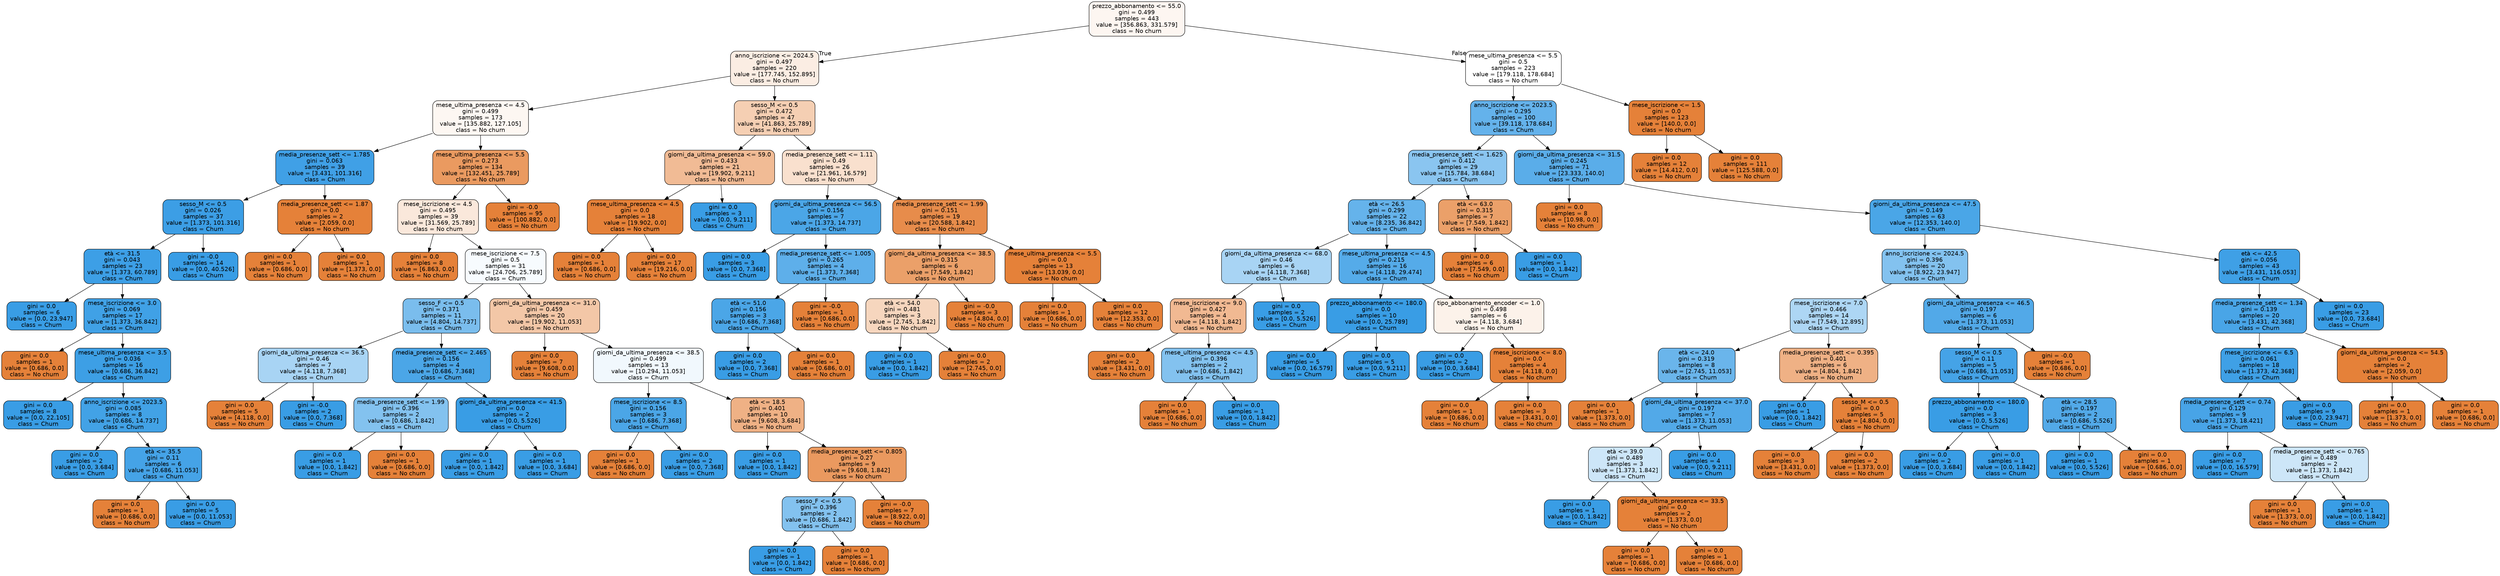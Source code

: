 digraph Tree {
node [shape=box, style="filled, rounded", color="black", fontname="helvetica"] ;
edge [fontname="helvetica"] ;
0 [label="prezzo_abbonamento <= 55.0\ngini = 0.499\nsamples = 443\nvalue = [356.863, 331.579]\nclass = No churn", fillcolor="#fdf6f1"] ;
1 [label="anno_iscrizione <= 2024.5\ngini = 0.497\nsamples = 220\nvalue = [177.745, 152.895]\nclass = No churn", fillcolor="#fbede3"] ;
0 -> 1 [labeldistance=2.5, labelangle=45, headlabel="True"] ;
2 [label="mese_ultima_presenza <= 4.5\ngini = 0.499\nsamples = 173\nvalue = [135.882, 127.105]\nclass = No churn", fillcolor="#fdf7f2"] ;
1 -> 2 ;
3 [label="media_presenze_sett <= 1.785\ngini = 0.063\nsamples = 39\nvalue = [3.431, 101.316]\nclass = Churn", fillcolor="#40a0e6"] ;
2 -> 3 ;
4 [label="sesso_M <= 0.5\ngini = 0.026\nsamples = 37\nvalue = [1.373, 101.316]\nclass = Churn", fillcolor="#3c9ee5"] ;
3 -> 4 ;
5 [label="età <= 31.5\ngini = 0.043\nsamples = 23\nvalue = [1.373, 60.789]\nclass = Churn", fillcolor="#3d9fe6"] ;
4 -> 5 ;
6 [label="gini = 0.0\nsamples = 6\nvalue = [0.0, 23.947]\nclass = Churn", fillcolor="#399de5"] ;
5 -> 6 ;
7 [label="mese_iscrizione <= 3.0\ngini = 0.069\nsamples = 17\nvalue = [1.373, 36.842]\nclass = Churn", fillcolor="#40a1e6"] ;
5 -> 7 ;
8 [label="gini = 0.0\nsamples = 1\nvalue = [0.686, 0.0]\nclass = No churn", fillcolor="#e58139"] ;
7 -> 8 ;
9 [label="mese_ultima_presenza <= 3.5\ngini = 0.036\nsamples = 16\nvalue = [0.686, 36.842]\nclass = Churn", fillcolor="#3d9fe5"] ;
7 -> 9 ;
10 [label="gini = 0.0\nsamples = 8\nvalue = [0.0, 22.105]\nclass = Churn", fillcolor="#399de5"] ;
9 -> 10 ;
11 [label="anno_iscrizione <= 2023.5\ngini = 0.085\nsamples = 8\nvalue = [0.686, 14.737]\nclass = Churn", fillcolor="#42a2e6"] ;
9 -> 11 ;
12 [label="gini = 0.0\nsamples = 2\nvalue = [0.0, 3.684]\nclass = Churn", fillcolor="#399de5"] ;
11 -> 12 ;
13 [label="età <= 35.5\ngini = 0.11\nsamples = 6\nvalue = [0.686, 11.053]\nclass = Churn", fillcolor="#45a3e7"] ;
11 -> 13 ;
14 [label="gini = 0.0\nsamples = 1\nvalue = [0.686, 0.0]\nclass = No churn", fillcolor="#e58139"] ;
13 -> 14 ;
15 [label="gini = 0.0\nsamples = 5\nvalue = [0.0, 11.053]\nclass = Churn", fillcolor="#399de5"] ;
13 -> 15 ;
16 [label="gini = -0.0\nsamples = 14\nvalue = [0.0, 40.526]\nclass = Churn", fillcolor="#399de5"] ;
4 -> 16 ;
17 [label="media_presenze_sett <= 1.87\ngini = 0.0\nsamples = 2\nvalue = [2.059, 0.0]\nclass = No churn", fillcolor="#e58139"] ;
3 -> 17 ;
18 [label="gini = 0.0\nsamples = 1\nvalue = [0.686, 0.0]\nclass = No churn", fillcolor="#e58139"] ;
17 -> 18 ;
19 [label="gini = 0.0\nsamples = 1\nvalue = [1.373, 0.0]\nclass = No churn", fillcolor="#e58139"] ;
17 -> 19 ;
20 [label="mese_ultima_presenza <= 5.5\ngini = 0.273\nsamples = 134\nvalue = [132.451, 25.789]\nclass = No churn", fillcolor="#ea9a60"] ;
2 -> 20 ;
21 [label="mese_iscrizione <= 4.5\ngini = 0.495\nsamples = 39\nvalue = [31.569, 25.789]\nclass = No churn", fillcolor="#fae8db"] ;
20 -> 21 ;
22 [label="gini = 0.0\nsamples = 8\nvalue = [6.863, 0.0]\nclass = No churn", fillcolor="#e58139"] ;
21 -> 22 ;
23 [label="mese_iscrizione <= 7.5\ngini = 0.5\nsamples = 31\nvalue = [24.706, 25.789]\nclass = Churn", fillcolor="#f7fbfe"] ;
21 -> 23 ;
24 [label="sesso_F <= 0.5\ngini = 0.371\nsamples = 11\nvalue = [4.804, 14.737]\nclass = Churn", fillcolor="#7abded"] ;
23 -> 24 ;
25 [label="giorni_da_ultima_presenza <= 36.5\ngini = 0.46\nsamples = 7\nvalue = [4.118, 7.368]\nclass = Churn", fillcolor="#a8d4f4"] ;
24 -> 25 ;
26 [label="gini = 0.0\nsamples = 5\nvalue = [4.118, 0.0]\nclass = No churn", fillcolor="#e58139"] ;
25 -> 26 ;
27 [label="gini = -0.0\nsamples = 2\nvalue = [0.0, 7.368]\nclass = Churn", fillcolor="#399de5"] ;
25 -> 27 ;
28 [label="media_presenze_sett <= 2.465\ngini = 0.156\nsamples = 4\nvalue = [0.686, 7.368]\nclass = Churn", fillcolor="#4ba6e7"] ;
24 -> 28 ;
29 [label="media_presenze_sett <= 1.99\ngini = 0.396\nsamples = 2\nvalue = [0.686, 1.842]\nclass = Churn", fillcolor="#83c2ef"] ;
28 -> 29 ;
30 [label="gini = 0.0\nsamples = 1\nvalue = [0.0, 1.842]\nclass = Churn", fillcolor="#399de5"] ;
29 -> 30 ;
31 [label="gini = 0.0\nsamples = 1\nvalue = [0.686, 0.0]\nclass = No churn", fillcolor="#e58139"] ;
29 -> 31 ;
32 [label="giorni_da_ultima_presenza <= 41.5\ngini = 0.0\nsamples = 2\nvalue = [0.0, 5.526]\nclass = Churn", fillcolor="#399de5"] ;
28 -> 32 ;
33 [label="gini = 0.0\nsamples = 1\nvalue = [0.0, 1.842]\nclass = Churn", fillcolor="#399de5"] ;
32 -> 33 ;
34 [label="gini = 0.0\nsamples = 1\nvalue = [0.0, 3.684]\nclass = Churn", fillcolor="#399de5"] ;
32 -> 34 ;
35 [label="giorni_da_ultima_presenza <= 31.0\ngini = 0.459\nsamples = 20\nvalue = [19.902, 11.053]\nclass = No churn", fillcolor="#f3c7a7"] ;
23 -> 35 ;
36 [label="gini = 0.0\nsamples = 7\nvalue = [9.608, 0.0]\nclass = No churn", fillcolor="#e58139"] ;
35 -> 36 ;
37 [label="giorni_da_ultima_presenza <= 38.5\ngini = 0.499\nsamples = 13\nvalue = [10.294, 11.053]\nclass = Churn", fillcolor="#f1f8fd"] ;
35 -> 37 ;
38 [label="mese_iscrizione <= 8.5\ngini = 0.156\nsamples = 3\nvalue = [0.686, 7.368]\nclass = Churn", fillcolor="#4ba6e7"] ;
37 -> 38 ;
39 [label="gini = 0.0\nsamples = 1\nvalue = [0.686, 0.0]\nclass = No churn", fillcolor="#e58139"] ;
38 -> 39 ;
40 [label="gini = 0.0\nsamples = 2\nvalue = [0.0, 7.368]\nclass = Churn", fillcolor="#399de5"] ;
38 -> 40 ;
41 [label="età <= 18.5\ngini = 0.401\nsamples = 10\nvalue = [9.608, 3.684]\nclass = No churn", fillcolor="#efb185"] ;
37 -> 41 ;
42 [label="gini = 0.0\nsamples = 1\nvalue = [0.0, 1.842]\nclass = Churn", fillcolor="#399de5"] ;
41 -> 42 ;
43 [label="media_presenze_sett <= 0.805\ngini = 0.27\nsamples = 9\nvalue = [9.608, 1.842]\nclass = No churn", fillcolor="#ea995f"] ;
41 -> 43 ;
44 [label="sesso_F <= 0.5\ngini = 0.396\nsamples = 2\nvalue = [0.686, 1.842]\nclass = Churn", fillcolor="#83c2ef"] ;
43 -> 44 ;
45 [label="gini = 0.0\nsamples = 1\nvalue = [0.0, 1.842]\nclass = Churn", fillcolor="#399de5"] ;
44 -> 45 ;
46 [label="gini = 0.0\nsamples = 1\nvalue = [0.686, 0.0]\nclass = No churn", fillcolor="#e58139"] ;
44 -> 46 ;
47 [label="gini = -0.0\nsamples = 7\nvalue = [8.922, 0.0]\nclass = No churn", fillcolor="#e58139"] ;
43 -> 47 ;
48 [label="gini = -0.0\nsamples = 95\nvalue = [100.882, 0.0]\nclass = No churn", fillcolor="#e58139"] ;
20 -> 48 ;
49 [label="sesso_M <= 0.5\ngini = 0.472\nsamples = 47\nvalue = [41.863, 25.789]\nclass = No churn", fillcolor="#f5cfb3"] ;
1 -> 49 ;
50 [label="giorni_da_ultima_presenza <= 59.0\ngini = 0.433\nsamples = 21\nvalue = [19.902, 9.211]\nclass = No churn", fillcolor="#f1bb95"] ;
49 -> 50 ;
51 [label="mese_ultima_presenza <= 4.5\ngini = 0.0\nsamples = 18\nvalue = [19.902, 0.0]\nclass = No churn", fillcolor="#e58139"] ;
50 -> 51 ;
52 [label="gini = 0.0\nsamples = 1\nvalue = [0.686, 0.0]\nclass = No churn", fillcolor="#e58139"] ;
51 -> 52 ;
53 [label="gini = 0.0\nsamples = 17\nvalue = [19.216, 0.0]\nclass = No churn", fillcolor="#e58139"] ;
51 -> 53 ;
54 [label="gini = 0.0\nsamples = 3\nvalue = [0.0, 9.211]\nclass = Churn", fillcolor="#399de5"] ;
50 -> 54 ;
55 [label="media_presenze_sett <= 1.11\ngini = 0.49\nsamples = 26\nvalue = [21.961, 16.579]\nclass = No churn", fillcolor="#f9e0ce"] ;
49 -> 55 ;
56 [label="giorni_da_ultima_presenza <= 56.5\ngini = 0.156\nsamples = 7\nvalue = [1.373, 14.737]\nclass = Churn", fillcolor="#4ba6e7"] ;
55 -> 56 ;
57 [label="gini = 0.0\nsamples = 3\nvalue = [0.0, 7.368]\nclass = Churn", fillcolor="#399de5"] ;
56 -> 57 ;
58 [label="media_presenze_sett <= 1.005\ngini = 0.265\nsamples = 4\nvalue = [1.373, 7.368]\nclass = Churn", fillcolor="#5eafea"] ;
56 -> 58 ;
59 [label="età <= 51.0\ngini = 0.156\nsamples = 3\nvalue = [0.686, 7.368]\nclass = Churn", fillcolor="#4ba6e7"] ;
58 -> 59 ;
60 [label="gini = 0.0\nsamples = 2\nvalue = [0.0, 7.368]\nclass = Churn", fillcolor="#399de5"] ;
59 -> 60 ;
61 [label="gini = 0.0\nsamples = 1\nvalue = [0.686, 0.0]\nclass = No churn", fillcolor="#e58139"] ;
59 -> 61 ;
62 [label="gini = -0.0\nsamples = 1\nvalue = [0.686, 0.0]\nclass = No churn", fillcolor="#e58139"] ;
58 -> 62 ;
63 [label="media_presenze_sett <= 1.99\ngini = 0.151\nsamples = 19\nvalue = [20.588, 1.842]\nclass = No churn", fillcolor="#e78c4b"] ;
55 -> 63 ;
64 [label="giorni_da_ultima_presenza <= 38.5\ngini = 0.315\nsamples = 6\nvalue = [7.549, 1.842]\nclass = No churn", fillcolor="#eba069"] ;
63 -> 64 ;
65 [label="età <= 54.0\ngini = 0.481\nsamples = 3\nvalue = [2.745, 1.842]\nclass = No churn", fillcolor="#f6d6be"] ;
64 -> 65 ;
66 [label="gini = 0.0\nsamples = 1\nvalue = [0.0, 1.842]\nclass = Churn", fillcolor="#399de5"] ;
65 -> 66 ;
67 [label="gini = 0.0\nsamples = 2\nvalue = [2.745, 0.0]\nclass = No churn", fillcolor="#e58139"] ;
65 -> 67 ;
68 [label="gini = -0.0\nsamples = 3\nvalue = [4.804, 0.0]\nclass = No churn", fillcolor="#e58139"] ;
64 -> 68 ;
69 [label="mese_ultima_presenza <= 5.5\ngini = 0.0\nsamples = 13\nvalue = [13.039, 0.0]\nclass = No churn", fillcolor="#e58139"] ;
63 -> 69 ;
70 [label="gini = 0.0\nsamples = 1\nvalue = [0.686, 0.0]\nclass = No churn", fillcolor="#e58139"] ;
69 -> 70 ;
71 [label="gini = 0.0\nsamples = 12\nvalue = [12.353, 0.0]\nclass = No churn", fillcolor="#e58139"] ;
69 -> 71 ;
72 [label="mese_ultima_presenza <= 5.5\ngini = 0.5\nsamples = 223\nvalue = [179.118, 178.684]\nclass = No churn", fillcolor="#ffffff"] ;
0 -> 72 [labeldistance=2.5, labelangle=-45, headlabel="False"] ;
73 [label="anno_iscrizione <= 2023.5\ngini = 0.295\nsamples = 100\nvalue = [39.118, 178.684]\nclass = Churn", fillcolor="#64b2eb"] ;
72 -> 73 ;
74 [label="media_presenze_sett <= 1.625\ngini = 0.412\nsamples = 29\nvalue = [15.784, 38.684]\nclass = Churn", fillcolor="#8ac5f0"] ;
73 -> 74 ;
75 [label="età <= 26.5\ngini = 0.299\nsamples = 22\nvalue = [8.235, 36.842]\nclass = Churn", fillcolor="#65b3eb"] ;
74 -> 75 ;
76 [label="giorni_da_ultima_presenza <= 68.0\ngini = 0.46\nsamples = 6\nvalue = [4.118, 7.368]\nclass = Churn", fillcolor="#a8d4f4"] ;
75 -> 76 ;
77 [label="mese_iscrizione <= 9.0\ngini = 0.427\nsamples = 4\nvalue = [4.118, 1.842]\nclass = No churn", fillcolor="#f1b992"] ;
76 -> 77 ;
78 [label="gini = 0.0\nsamples = 2\nvalue = [3.431, 0.0]\nclass = No churn", fillcolor="#e58139"] ;
77 -> 78 ;
79 [label="mese_ultima_presenza <= 4.5\ngini = 0.396\nsamples = 2\nvalue = [0.686, 1.842]\nclass = Churn", fillcolor="#83c2ef"] ;
77 -> 79 ;
80 [label="gini = 0.0\nsamples = 1\nvalue = [0.686, 0.0]\nclass = No churn", fillcolor="#e58139"] ;
79 -> 80 ;
81 [label="gini = 0.0\nsamples = 1\nvalue = [0.0, 1.842]\nclass = Churn", fillcolor="#399de5"] ;
79 -> 81 ;
82 [label="gini = 0.0\nsamples = 2\nvalue = [0.0, 5.526]\nclass = Churn", fillcolor="#399de5"] ;
76 -> 82 ;
83 [label="mese_ultima_presenza <= 4.5\ngini = 0.215\nsamples = 16\nvalue = [4.118, 29.474]\nclass = Churn", fillcolor="#55abe9"] ;
75 -> 83 ;
84 [label="prezzo_abbonamento <= 180.0\ngini = 0.0\nsamples = 10\nvalue = [0.0, 25.789]\nclass = Churn", fillcolor="#399de5"] ;
83 -> 84 ;
85 [label="gini = 0.0\nsamples = 5\nvalue = [0.0, 16.579]\nclass = Churn", fillcolor="#399de5"] ;
84 -> 85 ;
86 [label="gini = 0.0\nsamples = 5\nvalue = [0.0, 9.211]\nclass = Churn", fillcolor="#399de5"] ;
84 -> 86 ;
87 [label="tipo_abbonamento_encoder <= 1.0\ngini = 0.498\nsamples = 6\nvalue = [4.118, 3.684]\nclass = No churn", fillcolor="#fcf2ea"] ;
83 -> 87 ;
88 [label="gini = 0.0\nsamples = 2\nvalue = [0.0, 3.684]\nclass = Churn", fillcolor="#399de5"] ;
87 -> 88 ;
89 [label="mese_iscrizione <= 8.0\ngini = 0.0\nsamples = 4\nvalue = [4.118, 0.0]\nclass = No churn", fillcolor="#e58139"] ;
87 -> 89 ;
90 [label="gini = 0.0\nsamples = 1\nvalue = [0.686, 0.0]\nclass = No churn", fillcolor="#e58139"] ;
89 -> 90 ;
91 [label="gini = 0.0\nsamples = 3\nvalue = [3.431, 0.0]\nclass = No churn", fillcolor="#e58139"] ;
89 -> 91 ;
92 [label="età <= 63.0\ngini = 0.315\nsamples = 7\nvalue = [7.549, 1.842]\nclass = No churn", fillcolor="#eba069"] ;
74 -> 92 ;
93 [label="gini = 0.0\nsamples = 6\nvalue = [7.549, 0.0]\nclass = No churn", fillcolor="#e58139"] ;
92 -> 93 ;
94 [label="gini = 0.0\nsamples = 1\nvalue = [0.0, 1.842]\nclass = Churn", fillcolor="#399de5"] ;
92 -> 94 ;
95 [label="giorni_da_ultima_presenza <= 31.5\ngini = 0.245\nsamples = 71\nvalue = [23.333, 140.0]\nclass = Churn", fillcolor="#5aade9"] ;
73 -> 95 ;
96 [label="gini = 0.0\nsamples = 8\nvalue = [10.98, 0.0]\nclass = No churn", fillcolor="#e58139"] ;
95 -> 96 ;
97 [label="giorni_da_ultima_presenza <= 47.5\ngini = 0.149\nsamples = 63\nvalue = [12.353, 140.0]\nclass = Churn", fillcolor="#4aa6e7"] ;
95 -> 97 ;
98 [label="anno_iscrizione <= 2024.5\ngini = 0.396\nsamples = 20\nvalue = [8.922, 23.947]\nclass = Churn", fillcolor="#83c2ef"] ;
97 -> 98 ;
99 [label="mese_iscrizione <= 7.0\ngini = 0.466\nsamples = 14\nvalue = [7.549, 12.895]\nclass = Churn", fillcolor="#add6f4"] ;
98 -> 99 ;
100 [label="età <= 24.0\ngini = 0.319\nsamples = 8\nvalue = [2.745, 11.053]\nclass = Churn", fillcolor="#6ab5eb"] ;
99 -> 100 ;
101 [label="gini = 0.0\nsamples = 1\nvalue = [1.373, 0.0]\nclass = No churn", fillcolor="#e58139"] ;
100 -> 101 ;
102 [label="giorni_da_ultima_presenza <= 37.0\ngini = 0.197\nsamples = 7\nvalue = [1.373, 11.053]\nclass = Churn", fillcolor="#52a9e8"] ;
100 -> 102 ;
103 [label="età <= 39.0\ngini = 0.489\nsamples = 3\nvalue = [1.373, 1.842]\nclass = Churn", fillcolor="#cde6f8"] ;
102 -> 103 ;
104 [label="gini = 0.0\nsamples = 1\nvalue = [0.0, 1.842]\nclass = Churn", fillcolor="#399de5"] ;
103 -> 104 ;
105 [label="giorni_da_ultima_presenza <= 33.5\ngini = 0.0\nsamples = 2\nvalue = [1.373, 0.0]\nclass = No churn", fillcolor="#e58139"] ;
103 -> 105 ;
106 [label="gini = 0.0\nsamples = 1\nvalue = [0.686, 0.0]\nclass = No churn", fillcolor="#e58139"] ;
105 -> 106 ;
107 [label="gini = 0.0\nsamples = 1\nvalue = [0.686, 0.0]\nclass = No churn", fillcolor="#e58139"] ;
105 -> 107 ;
108 [label="gini = 0.0\nsamples = 4\nvalue = [0.0, 9.211]\nclass = Churn", fillcolor="#399de5"] ;
102 -> 108 ;
109 [label="media_presenze_sett <= 0.395\ngini = 0.401\nsamples = 6\nvalue = [4.804, 1.842]\nclass = No churn", fillcolor="#efb185"] ;
99 -> 109 ;
110 [label="gini = 0.0\nsamples = 1\nvalue = [0.0, 1.842]\nclass = Churn", fillcolor="#399de5"] ;
109 -> 110 ;
111 [label="sesso_M <= 0.5\ngini = 0.0\nsamples = 5\nvalue = [4.804, 0.0]\nclass = No churn", fillcolor="#e58139"] ;
109 -> 111 ;
112 [label="gini = 0.0\nsamples = 3\nvalue = [3.431, 0.0]\nclass = No churn", fillcolor="#e58139"] ;
111 -> 112 ;
113 [label="gini = 0.0\nsamples = 2\nvalue = [1.373, 0.0]\nclass = No churn", fillcolor="#e58139"] ;
111 -> 113 ;
114 [label="giorni_da_ultima_presenza <= 46.5\ngini = 0.197\nsamples = 6\nvalue = [1.373, 11.053]\nclass = Churn", fillcolor="#52a9e8"] ;
98 -> 114 ;
115 [label="sesso_M <= 0.5\ngini = 0.11\nsamples = 5\nvalue = [0.686, 11.053]\nclass = Churn", fillcolor="#45a3e7"] ;
114 -> 115 ;
116 [label="prezzo_abbonamento <= 180.0\ngini = 0.0\nsamples = 3\nvalue = [0.0, 5.526]\nclass = Churn", fillcolor="#399de5"] ;
115 -> 116 ;
117 [label="gini = 0.0\nsamples = 2\nvalue = [0.0, 3.684]\nclass = Churn", fillcolor="#399de5"] ;
116 -> 117 ;
118 [label="gini = 0.0\nsamples = 1\nvalue = [0.0, 1.842]\nclass = Churn", fillcolor="#399de5"] ;
116 -> 118 ;
119 [label="età <= 28.5\ngini = 0.197\nsamples = 2\nvalue = [0.686, 5.526]\nclass = Churn", fillcolor="#52a9e8"] ;
115 -> 119 ;
120 [label="gini = 0.0\nsamples = 1\nvalue = [0.0, 5.526]\nclass = Churn", fillcolor="#399de5"] ;
119 -> 120 ;
121 [label="gini = 0.0\nsamples = 1\nvalue = [0.686, 0.0]\nclass = No churn", fillcolor="#e58139"] ;
119 -> 121 ;
122 [label="gini = -0.0\nsamples = 1\nvalue = [0.686, 0.0]\nclass = No churn", fillcolor="#e58139"] ;
114 -> 122 ;
123 [label="età <= 42.5\ngini = 0.056\nsamples = 43\nvalue = [3.431, 116.053]\nclass = Churn", fillcolor="#3fa0e6"] ;
97 -> 123 ;
124 [label="media_presenze_sett <= 1.34\ngini = 0.139\nsamples = 20\nvalue = [3.431, 42.368]\nclass = Churn", fillcolor="#49a5e7"] ;
123 -> 124 ;
125 [label="mese_iscrizione <= 6.5\ngini = 0.061\nsamples = 18\nvalue = [1.373, 42.368]\nclass = Churn", fillcolor="#3fa0e6"] ;
124 -> 125 ;
126 [label="media_presenze_sett <= 0.74\ngini = 0.129\nsamples = 9\nvalue = [1.373, 18.421]\nclass = Churn", fillcolor="#48a4e7"] ;
125 -> 126 ;
127 [label="gini = 0.0\nsamples = 7\nvalue = [0.0, 16.579]\nclass = Churn", fillcolor="#399de5"] ;
126 -> 127 ;
128 [label="media_presenze_sett <= 0.765\ngini = 0.489\nsamples = 2\nvalue = [1.373, 1.842]\nclass = Churn", fillcolor="#cde6f8"] ;
126 -> 128 ;
129 [label="gini = 0.0\nsamples = 1\nvalue = [1.373, 0.0]\nclass = No churn", fillcolor="#e58139"] ;
128 -> 129 ;
130 [label="gini = 0.0\nsamples = 1\nvalue = [0.0, 1.842]\nclass = Churn", fillcolor="#399de5"] ;
128 -> 130 ;
131 [label="gini = 0.0\nsamples = 9\nvalue = [0.0, 23.947]\nclass = Churn", fillcolor="#399de5"] ;
125 -> 131 ;
132 [label="giorni_da_ultima_presenza <= 54.5\ngini = 0.0\nsamples = 2\nvalue = [2.059, 0.0]\nclass = No churn", fillcolor="#e58139"] ;
124 -> 132 ;
133 [label="gini = 0.0\nsamples = 1\nvalue = [1.373, 0.0]\nclass = No churn", fillcolor="#e58139"] ;
132 -> 133 ;
134 [label="gini = 0.0\nsamples = 1\nvalue = [0.686, 0.0]\nclass = No churn", fillcolor="#e58139"] ;
132 -> 134 ;
135 [label="gini = 0.0\nsamples = 23\nvalue = [0.0, 73.684]\nclass = Churn", fillcolor="#399de5"] ;
123 -> 135 ;
136 [label="mese_iscrizione <= 1.5\ngini = 0.0\nsamples = 123\nvalue = [140.0, 0.0]\nclass = No churn", fillcolor="#e58139"] ;
72 -> 136 ;
137 [label="gini = 0.0\nsamples = 12\nvalue = [14.412, 0.0]\nclass = No churn", fillcolor="#e58139"] ;
136 -> 137 ;
138 [label="gini = 0.0\nsamples = 111\nvalue = [125.588, 0.0]\nclass = No churn", fillcolor="#e58139"] ;
136 -> 138 ;
}